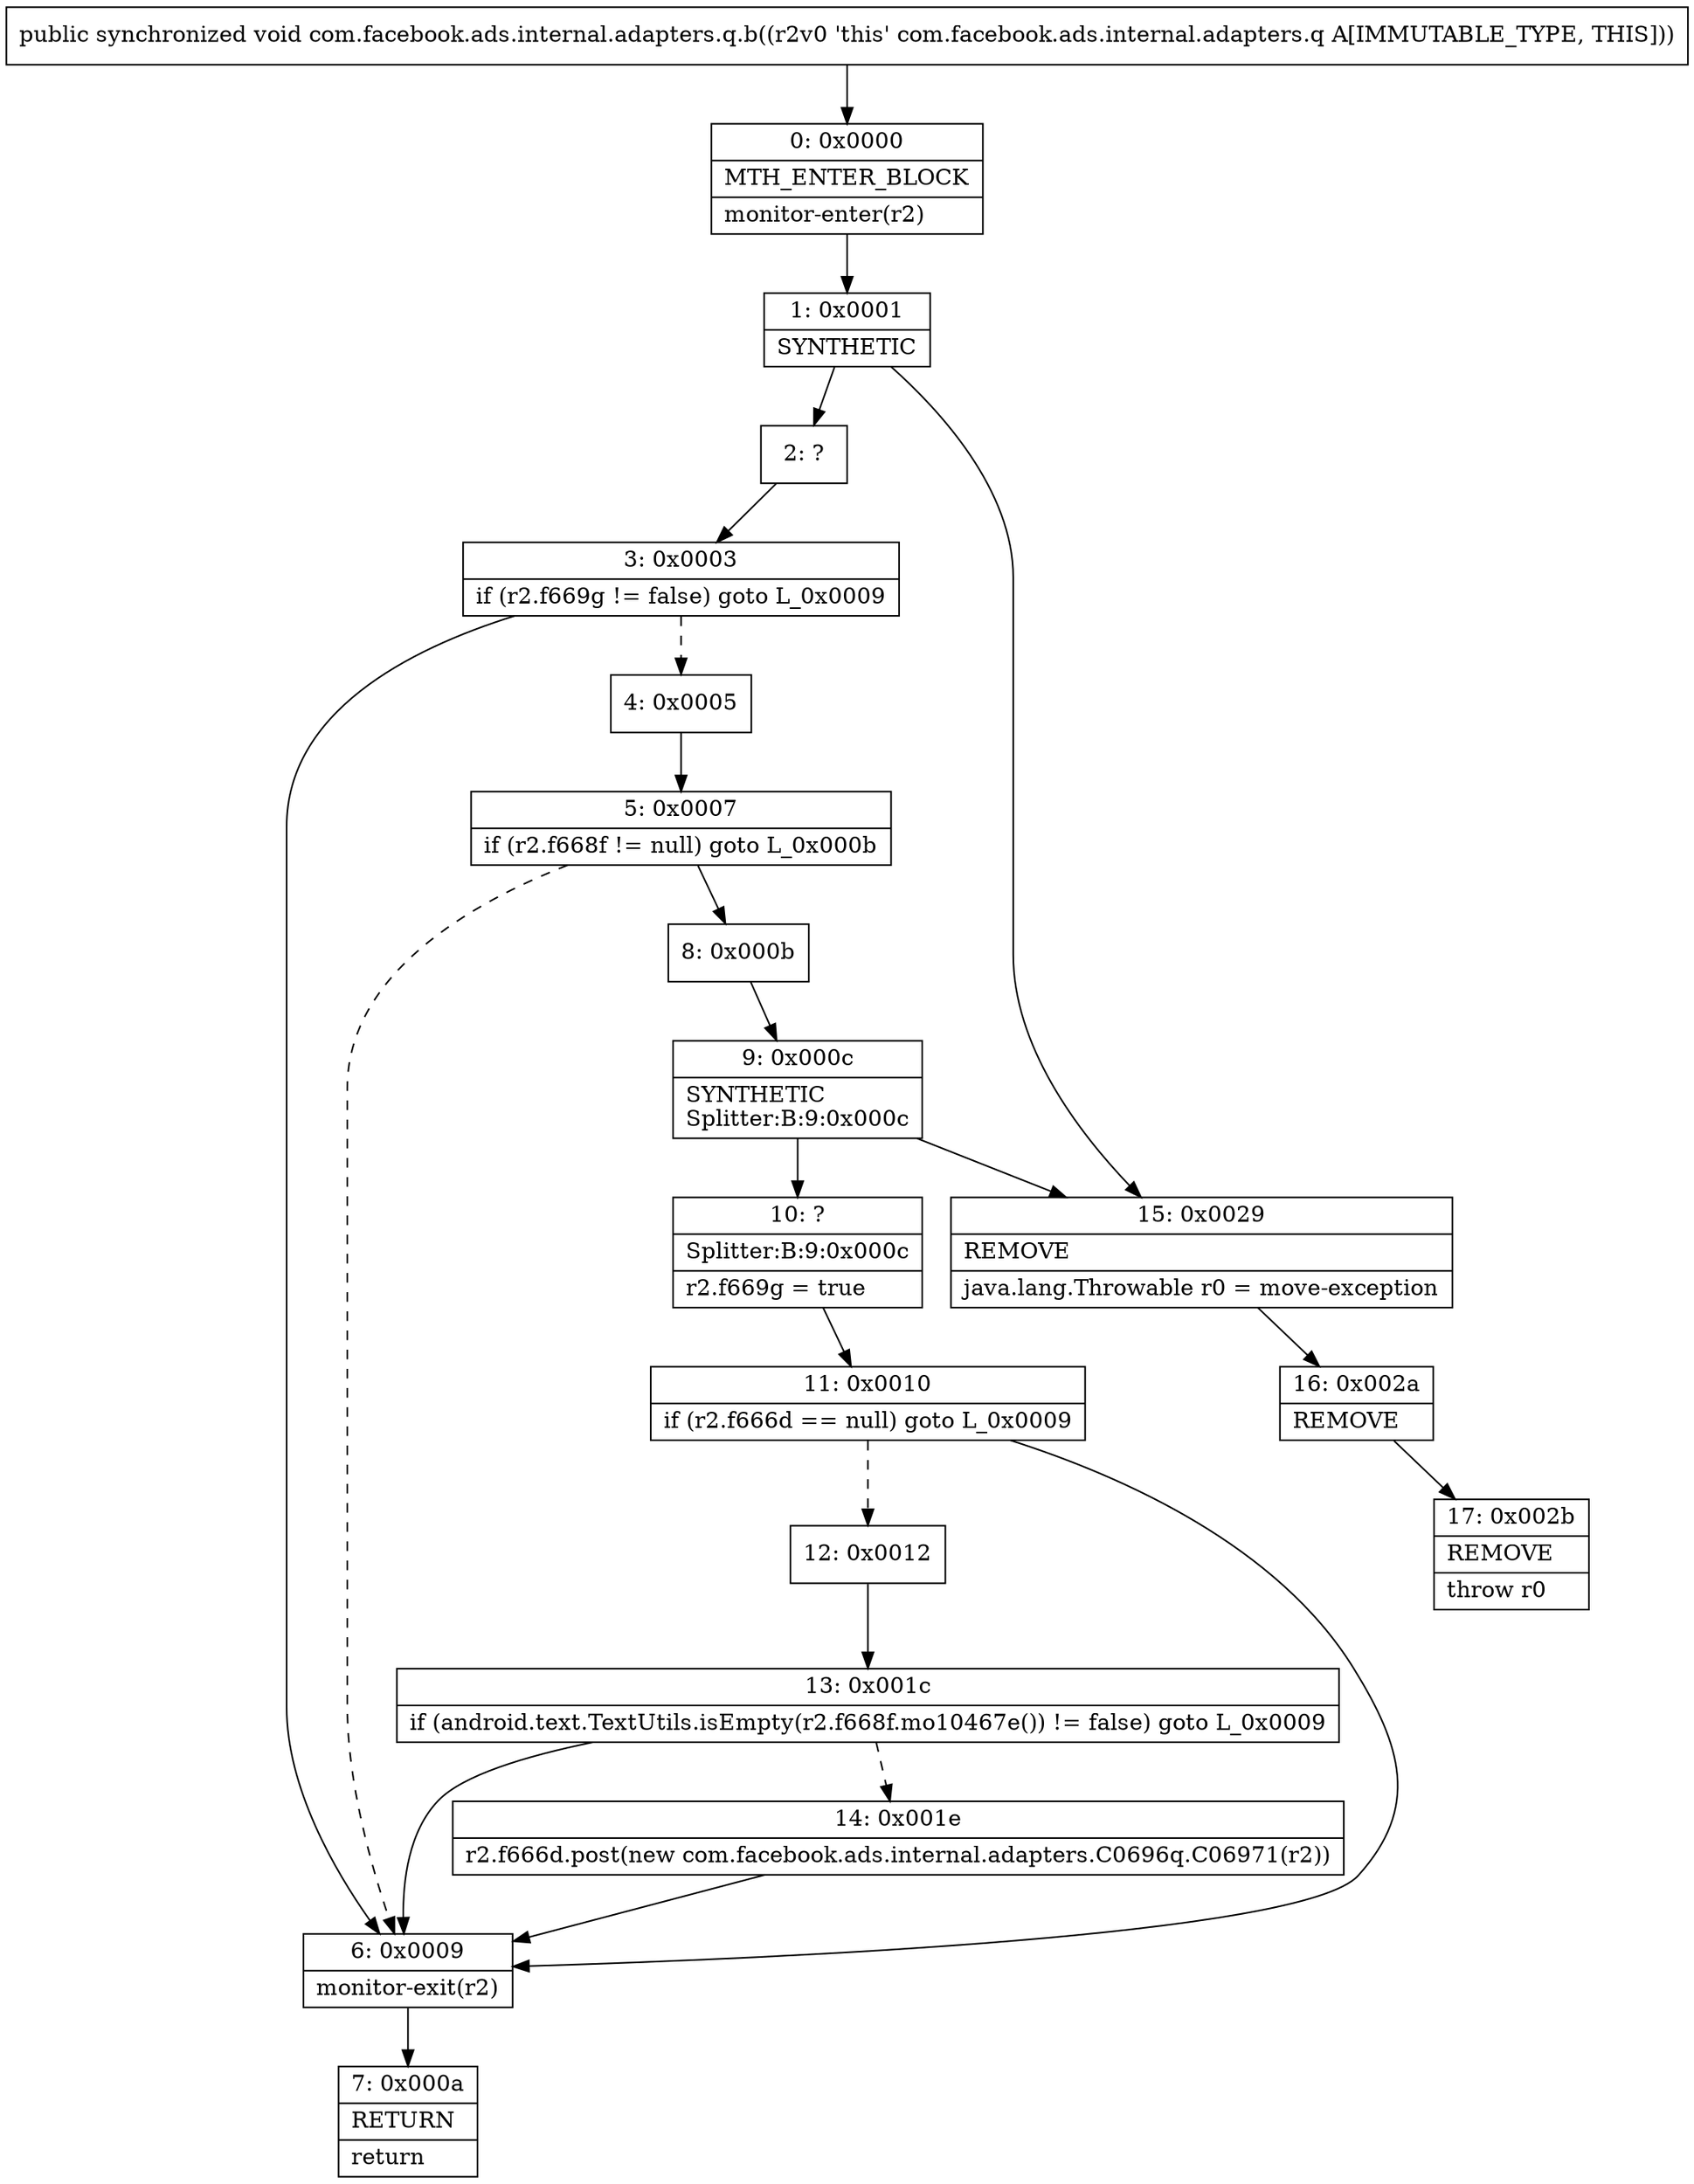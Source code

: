 digraph "CFG forcom.facebook.ads.internal.adapters.q.b()V" {
Node_0 [shape=record,label="{0\:\ 0x0000|MTH_ENTER_BLOCK\l|monitor\-enter(r2)\l}"];
Node_1 [shape=record,label="{1\:\ 0x0001|SYNTHETIC\l}"];
Node_2 [shape=record,label="{2\:\ ?}"];
Node_3 [shape=record,label="{3\:\ 0x0003|if (r2.f669g != false) goto L_0x0009\l}"];
Node_4 [shape=record,label="{4\:\ 0x0005}"];
Node_5 [shape=record,label="{5\:\ 0x0007|if (r2.f668f != null) goto L_0x000b\l}"];
Node_6 [shape=record,label="{6\:\ 0x0009|monitor\-exit(r2)\l}"];
Node_7 [shape=record,label="{7\:\ 0x000a|RETURN\l|return\l}"];
Node_8 [shape=record,label="{8\:\ 0x000b}"];
Node_9 [shape=record,label="{9\:\ 0x000c|SYNTHETIC\lSplitter:B:9:0x000c\l}"];
Node_10 [shape=record,label="{10\:\ ?|Splitter:B:9:0x000c\l|r2.f669g = true\l}"];
Node_11 [shape=record,label="{11\:\ 0x0010|if (r2.f666d == null) goto L_0x0009\l}"];
Node_12 [shape=record,label="{12\:\ 0x0012}"];
Node_13 [shape=record,label="{13\:\ 0x001c|if (android.text.TextUtils.isEmpty(r2.f668f.mo10467e()) != false) goto L_0x0009\l}"];
Node_14 [shape=record,label="{14\:\ 0x001e|r2.f666d.post(new com.facebook.ads.internal.adapters.C0696q.C06971(r2))\l}"];
Node_15 [shape=record,label="{15\:\ 0x0029|REMOVE\l|java.lang.Throwable r0 = move\-exception\l}"];
Node_16 [shape=record,label="{16\:\ 0x002a|REMOVE\l}"];
Node_17 [shape=record,label="{17\:\ 0x002b|REMOVE\l|throw r0\l}"];
MethodNode[shape=record,label="{public synchronized void com.facebook.ads.internal.adapters.q.b((r2v0 'this' com.facebook.ads.internal.adapters.q A[IMMUTABLE_TYPE, THIS])) }"];
MethodNode -> Node_0;
Node_0 -> Node_1;
Node_1 -> Node_2;
Node_1 -> Node_15;
Node_2 -> Node_3;
Node_3 -> Node_4[style=dashed];
Node_3 -> Node_6;
Node_4 -> Node_5;
Node_5 -> Node_6[style=dashed];
Node_5 -> Node_8;
Node_6 -> Node_7;
Node_8 -> Node_9;
Node_9 -> Node_10;
Node_9 -> Node_15;
Node_10 -> Node_11;
Node_11 -> Node_6;
Node_11 -> Node_12[style=dashed];
Node_12 -> Node_13;
Node_13 -> Node_6;
Node_13 -> Node_14[style=dashed];
Node_14 -> Node_6;
Node_15 -> Node_16;
Node_16 -> Node_17;
}

